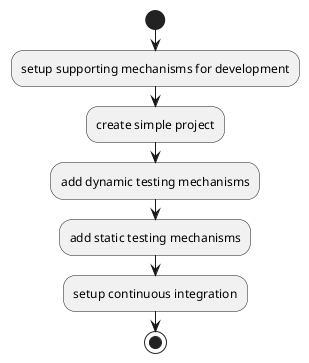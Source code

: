 @startuml

start

:setup supporting mechanisms for development;
:create simple project;
:add dynamic testing mechanisms;
:add static testing mechanisms;
:setup continuous integration;

stop

@enduml
